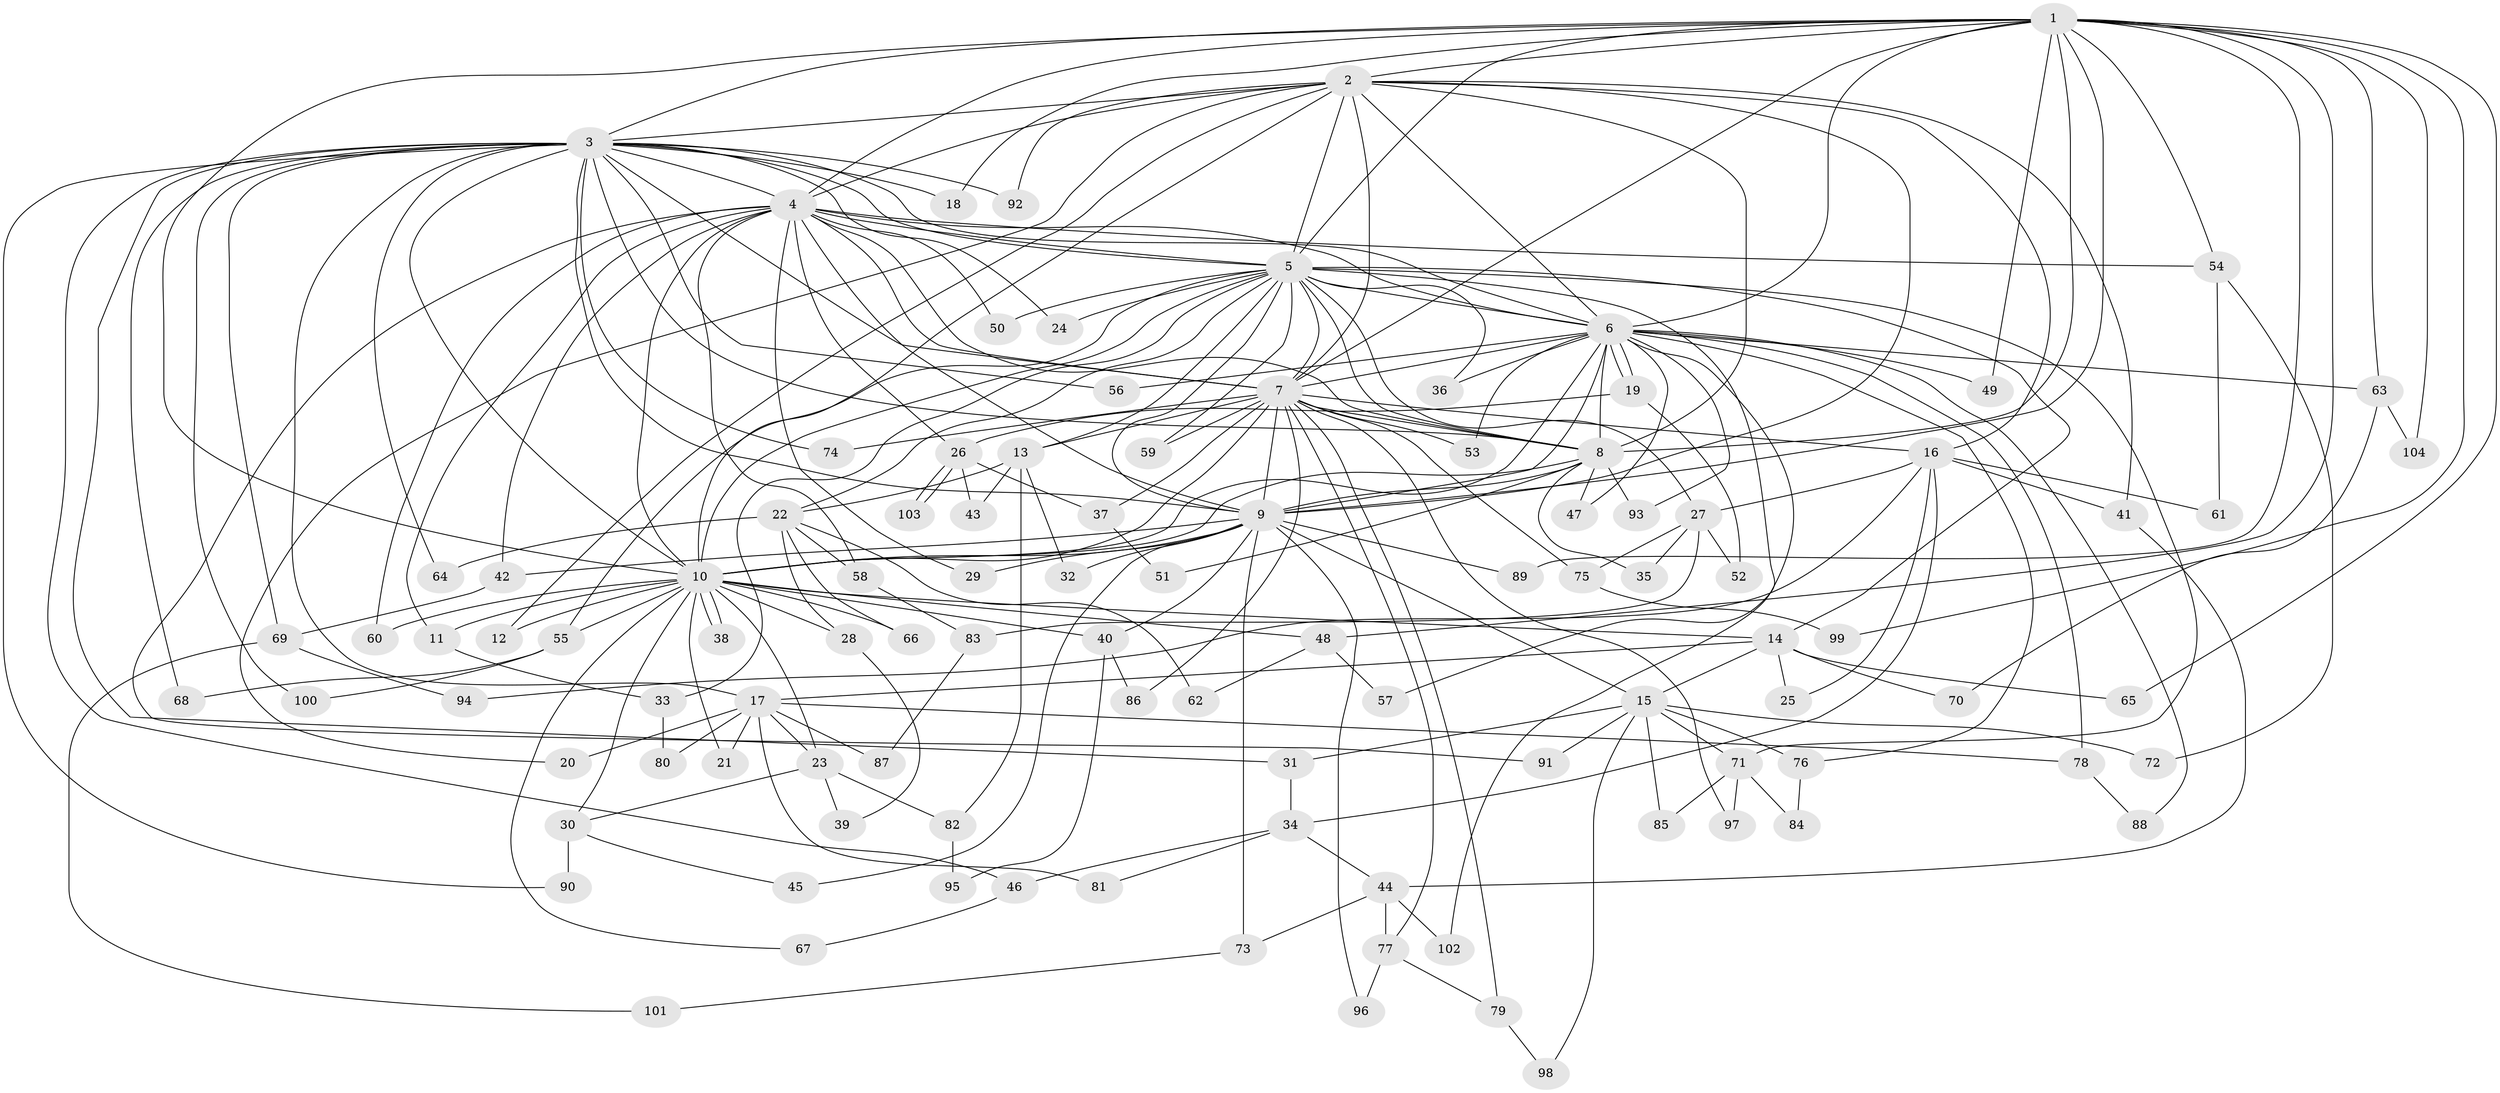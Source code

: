// Generated by graph-tools (version 1.1) at 2025/35/03/09/25 02:35:01]
// undirected, 104 vertices, 233 edges
graph export_dot {
graph [start="1"]
  node [color=gray90,style=filled];
  1;
  2;
  3;
  4;
  5;
  6;
  7;
  8;
  9;
  10;
  11;
  12;
  13;
  14;
  15;
  16;
  17;
  18;
  19;
  20;
  21;
  22;
  23;
  24;
  25;
  26;
  27;
  28;
  29;
  30;
  31;
  32;
  33;
  34;
  35;
  36;
  37;
  38;
  39;
  40;
  41;
  42;
  43;
  44;
  45;
  46;
  47;
  48;
  49;
  50;
  51;
  52;
  53;
  54;
  55;
  56;
  57;
  58;
  59;
  60;
  61;
  62;
  63;
  64;
  65;
  66;
  67;
  68;
  69;
  70;
  71;
  72;
  73;
  74;
  75;
  76;
  77;
  78;
  79;
  80;
  81;
  82;
  83;
  84;
  85;
  86;
  87;
  88;
  89;
  90;
  91;
  92;
  93;
  94;
  95;
  96;
  97;
  98;
  99;
  100;
  101;
  102;
  103;
  104;
  1 -- 2;
  1 -- 3;
  1 -- 4;
  1 -- 5;
  1 -- 6;
  1 -- 7;
  1 -- 8;
  1 -- 9;
  1 -- 10;
  1 -- 18;
  1 -- 48;
  1 -- 49;
  1 -- 54;
  1 -- 63;
  1 -- 65;
  1 -- 89;
  1 -- 99;
  1 -- 104;
  2 -- 3;
  2 -- 4;
  2 -- 5;
  2 -- 6;
  2 -- 7;
  2 -- 8;
  2 -- 9;
  2 -- 10;
  2 -- 12;
  2 -- 16;
  2 -- 20;
  2 -- 41;
  2 -- 92;
  3 -- 4;
  3 -- 5;
  3 -- 6;
  3 -- 7;
  3 -- 8;
  3 -- 9;
  3 -- 10;
  3 -- 17;
  3 -- 18;
  3 -- 24;
  3 -- 31;
  3 -- 46;
  3 -- 56;
  3 -- 64;
  3 -- 68;
  3 -- 69;
  3 -- 74;
  3 -- 90;
  3 -- 92;
  3 -- 100;
  4 -- 5;
  4 -- 6;
  4 -- 7;
  4 -- 8;
  4 -- 9;
  4 -- 10;
  4 -- 11;
  4 -- 26;
  4 -- 29;
  4 -- 42;
  4 -- 50;
  4 -- 54;
  4 -- 58;
  4 -- 60;
  4 -- 91;
  5 -- 6;
  5 -- 7;
  5 -- 8;
  5 -- 9;
  5 -- 10;
  5 -- 13;
  5 -- 14;
  5 -- 22;
  5 -- 24;
  5 -- 27;
  5 -- 33;
  5 -- 36;
  5 -- 50;
  5 -- 55;
  5 -- 57;
  5 -- 59;
  5 -- 71;
  6 -- 7;
  6 -- 8;
  6 -- 9;
  6 -- 10;
  6 -- 19;
  6 -- 19;
  6 -- 36;
  6 -- 47;
  6 -- 49;
  6 -- 53;
  6 -- 56;
  6 -- 63;
  6 -- 76;
  6 -- 78;
  6 -- 88;
  6 -- 93;
  6 -- 102;
  7 -- 8;
  7 -- 9;
  7 -- 10;
  7 -- 13;
  7 -- 16;
  7 -- 37;
  7 -- 53;
  7 -- 59;
  7 -- 74;
  7 -- 75;
  7 -- 77;
  7 -- 79;
  7 -- 86;
  7 -- 97;
  8 -- 9;
  8 -- 10;
  8 -- 35;
  8 -- 47;
  8 -- 51;
  8 -- 93;
  9 -- 10;
  9 -- 15;
  9 -- 29;
  9 -- 32;
  9 -- 40;
  9 -- 42;
  9 -- 45;
  9 -- 73;
  9 -- 89;
  9 -- 96;
  10 -- 11;
  10 -- 12;
  10 -- 14;
  10 -- 21;
  10 -- 23;
  10 -- 28;
  10 -- 30;
  10 -- 38;
  10 -- 38;
  10 -- 40;
  10 -- 48;
  10 -- 55;
  10 -- 60;
  10 -- 66;
  10 -- 67;
  11 -- 33;
  13 -- 22;
  13 -- 32;
  13 -- 43;
  13 -- 82;
  14 -- 15;
  14 -- 17;
  14 -- 25;
  14 -- 65;
  14 -- 70;
  15 -- 31;
  15 -- 71;
  15 -- 72;
  15 -- 76;
  15 -- 85;
  15 -- 91;
  15 -- 98;
  16 -- 25;
  16 -- 27;
  16 -- 34;
  16 -- 41;
  16 -- 61;
  16 -- 94;
  17 -- 20;
  17 -- 21;
  17 -- 23;
  17 -- 78;
  17 -- 80;
  17 -- 81;
  17 -- 87;
  19 -- 26;
  19 -- 52;
  22 -- 28;
  22 -- 58;
  22 -- 62;
  22 -- 64;
  22 -- 66;
  23 -- 30;
  23 -- 39;
  23 -- 82;
  26 -- 37;
  26 -- 43;
  26 -- 103;
  26 -- 103;
  27 -- 35;
  27 -- 52;
  27 -- 75;
  27 -- 83;
  28 -- 39;
  30 -- 45;
  30 -- 90;
  31 -- 34;
  33 -- 80;
  34 -- 44;
  34 -- 46;
  34 -- 81;
  37 -- 51;
  40 -- 86;
  40 -- 95;
  41 -- 44;
  42 -- 69;
  44 -- 73;
  44 -- 77;
  44 -- 102;
  46 -- 67;
  48 -- 57;
  48 -- 62;
  54 -- 61;
  54 -- 72;
  55 -- 68;
  55 -- 100;
  58 -- 83;
  63 -- 70;
  63 -- 104;
  69 -- 94;
  69 -- 101;
  71 -- 84;
  71 -- 85;
  71 -- 97;
  73 -- 101;
  75 -- 99;
  76 -- 84;
  77 -- 79;
  77 -- 96;
  78 -- 88;
  79 -- 98;
  82 -- 95;
  83 -- 87;
}
